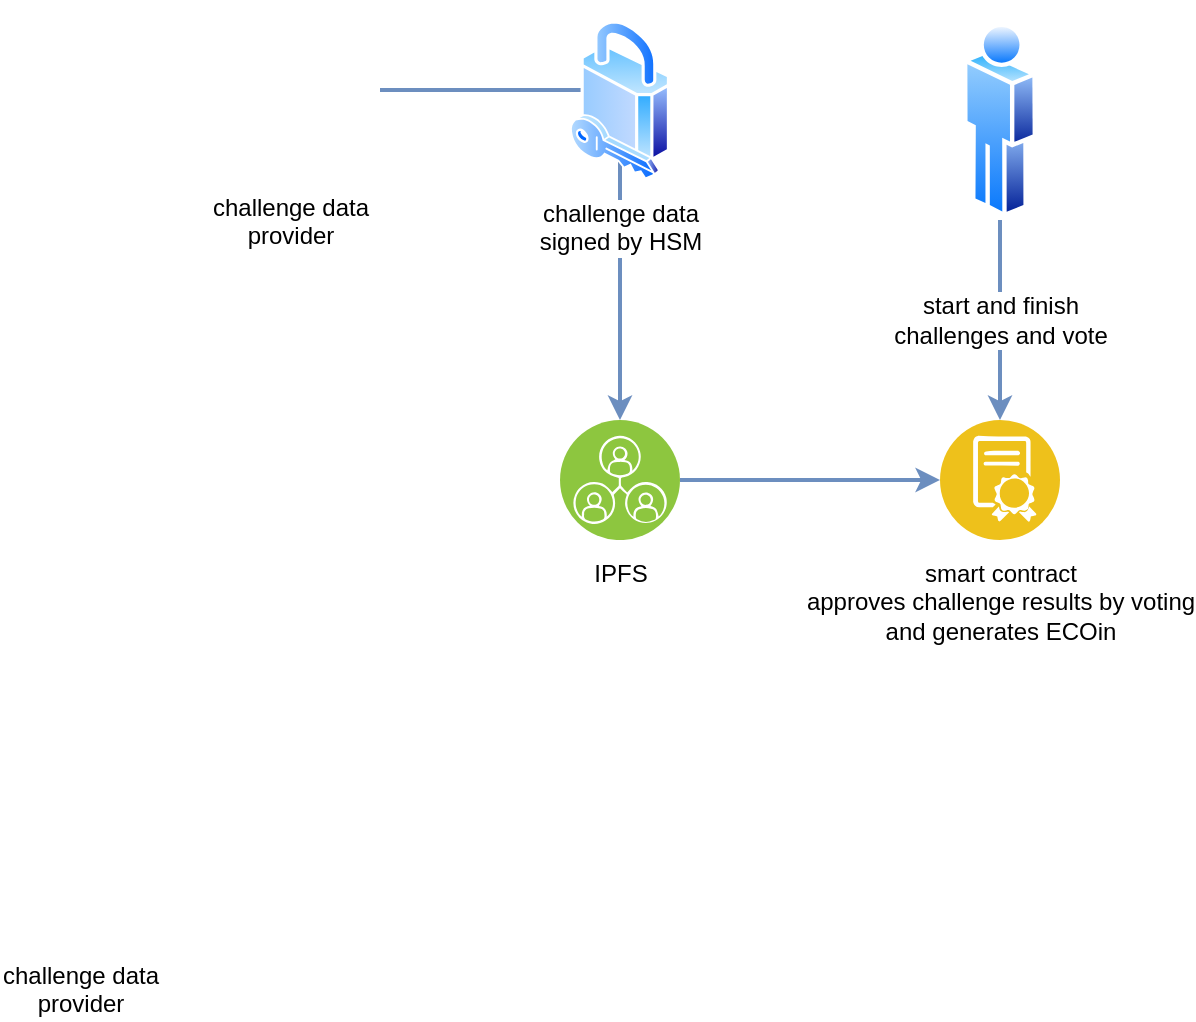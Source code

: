 <mxfile pages="1" version="11.2.2" type="github"><diagram id="jt3AVKDOljLtZf_wkwkn" name="Seite-1"><mxGraphModel dx="669" dy="414" grid="1" gridSize="10" guides="1" tooltips="1" connect="1" arrows="1" fold="1" page="1" pageScale="1" pageWidth="827" pageHeight="1169" math="0" shadow="0"><root><mxCell id="0"/><mxCell id="1" parent="0"/><mxCell id="OfqINe5niZC7TNS7lNtZ-8" style="edgeStyle=orthogonalEdgeStyle;rounded=0;orthogonalLoop=1;jettySize=auto;html=1;fillColor=#dae8fc;strokeColor=#6c8ebf;jumpSize=6;strokeWidth=2;" parent="1" source="I9-o4DTWaAp04rCIIL03-4" target="OfqINe5niZC7TNS7lNtZ-16" edge="1"><mxGeometry relative="1" as="geometry"/></mxCell><mxCell id="OfqINe5niZC7TNS7lNtZ-7" value="&lt;div&gt;challenge data&lt;/div&gt;&lt;div&gt;provider&lt;/div&gt;" style="shape=image;html=1;verticalAlign=top;verticalLabelPosition=bottom;labelBackgroundColor=#ffffff;imageAspect=0;aspect=fixed;image=https://cdn2.iconfinder.com/data/icons/miscellaneous-12/24/miscellaneous-28-128.png" parent="1" vertex="1"><mxGeometry x="130" y="424" width="80" height="80" as="geometry"/></mxCell><mxCell id="OfqINe5niZC7TNS7lNtZ-14" value="" style="shape=image;html=1;verticalAlign=top;verticalLabelPosition=bottom;labelBackgroundColor=#ffffff;imageAspect=0;aspect=fixed;image=https://cdn0.iconfinder.com/data/icons/internet-line/512/Internet_Line-04-128.png" parent="1" vertex="1"><mxGeometry x="375" y="400" width="128" height="128" as="geometry"/></mxCell><mxCell id="OfqINe5niZC7TNS7lNtZ-20" value="" style="edgeStyle=orthogonalEdgeStyle;rounded=0;jumpSize=6;orthogonalLoop=1;jettySize=auto;html=1;strokeWidth=2;fontSize=12;fontColor=#000000;strokeColor=#6C8EBF;" parent="1" source="OfqINe5niZC7TNS7lNtZ-16" target="OfqINe5niZC7TNS7lNtZ-19" edge="1"><mxGeometry relative="1" as="geometry"/></mxCell><mxCell id="OfqINe5niZC7TNS7lNtZ-16" value="IPFS" style="aspect=fixed;perimeter=ellipsePerimeter;html=1;align=center;shadow=0;dashed=0;fontColor=#000000;labelBackgroundColor=#ffffff;fontSize=12;spacingTop=3;image;image=img/lib/ibm/infrastructure/peer_services.svg;" parent="1" vertex="1"><mxGeometry x="410" y="240" width="60" height="60" as="geometry"/></mxCell><mxCell id="OfqINe5niZC7TNS7lNtZ-19" value="&lt;div&gt;smart contract&lt;/div&gt;&lt;div&gt;approves challenge results by voting&lt;/div&gt;&lt;div&gt;and generates ECOin&lt;/div&gt;" style="aspect=fixed;perimeter=ellipsePerimeter;html=1;align=center;shadow=0;dashed=0;fontColor=#000000;labelBackgroundColor=#ffffff;fontSize=12;spacingTop=3;image;image=img/lib/ibm/blockchain/smart_contract.svg;" parent="1" vertex="1"><mxGeometry x="600" y="240" width="60" height="60" as="geometry"/></mxCell><mxCell id="OfqINe5niZC7TNS7lNtZ-6" value="&lt;div&gt;challenge data&lt;/div&gt;&lt;div&gt;signed by HSM&lt;/div&gt;" style="aspect=fixed;perimeter=ellipsePerimeter;html=1;align=center;shadow=0;dashed=0;spacingTop=3;image;image=img/lib/active_directory/security.svg;" parent="1" vertex="1"><mxGeometry x="415" y="40" width="50" height="80" as="geometry"/></mxCell><mxCell id="I9-o4DTWaAp04rCIIL03-4" value="&lt;div&gt;challenge data&lt;/div&gt;&lt;div&gt;provider&lt;/div&gt;" style="shape=image;html=1;verticalAlign=top;verticalLabelPosition=bottom;labelBackgroundColor=#ffffff;imageAspect=0;aspect=fixed;image=https://cdn3.iconfinder.com/data/icons/outline-amenities-icon-set/64/Bike-128.png;fontSize=12;fontColor=#000000;" vertex="1" parent="1"><mxGeometry x="230" y="30" width="90" height="90" as="geometry"/></mxCell><mxCell id="I9-o4DTWaAp04rCIIL03-7" value="&lt;div&gt;start and finish&lt;br&gt;&lt;/div&gt;&lt;div&gt;challenges and vote&lt;br&gt;&lt;/div&gt;" style="edgeStyle=orthogonalEdgeStyle;rounded=0;jumpSize=6;orthogonalLoop=1;jettySize=auto;html=1;strokeColor=#6C8EBF;strokeWidth=2;fontSize=12;fontColor=#000000;" edge="1" parent="1" source="I9-o4DTWaAp04rCIIL03-5" target="OfqINe5niZC7TNS7lNtZ-19"><mxGeometry relative="1" as="geometry"><mxPoint x="630" y="220" as="targetPoint"/></mxGeometry></mxCell><mxCell id="I9-o4DTWaAp04rCIIL03-5" value="" style="aspect=fixed;perimeter=ellipsePerimeter;html=1;align=center;shadow=0;dashed=0;spacingTop=3;image;image=img/lib/active_directory/user.svg;fontSize=12;fontColor=#000000;" vertex="1" parent="1"><mxGeometry x="611.5" y="40" width="37" height="100" as="geometry"/></mxCell></root></mxGraphModel></diagram></mxfile>